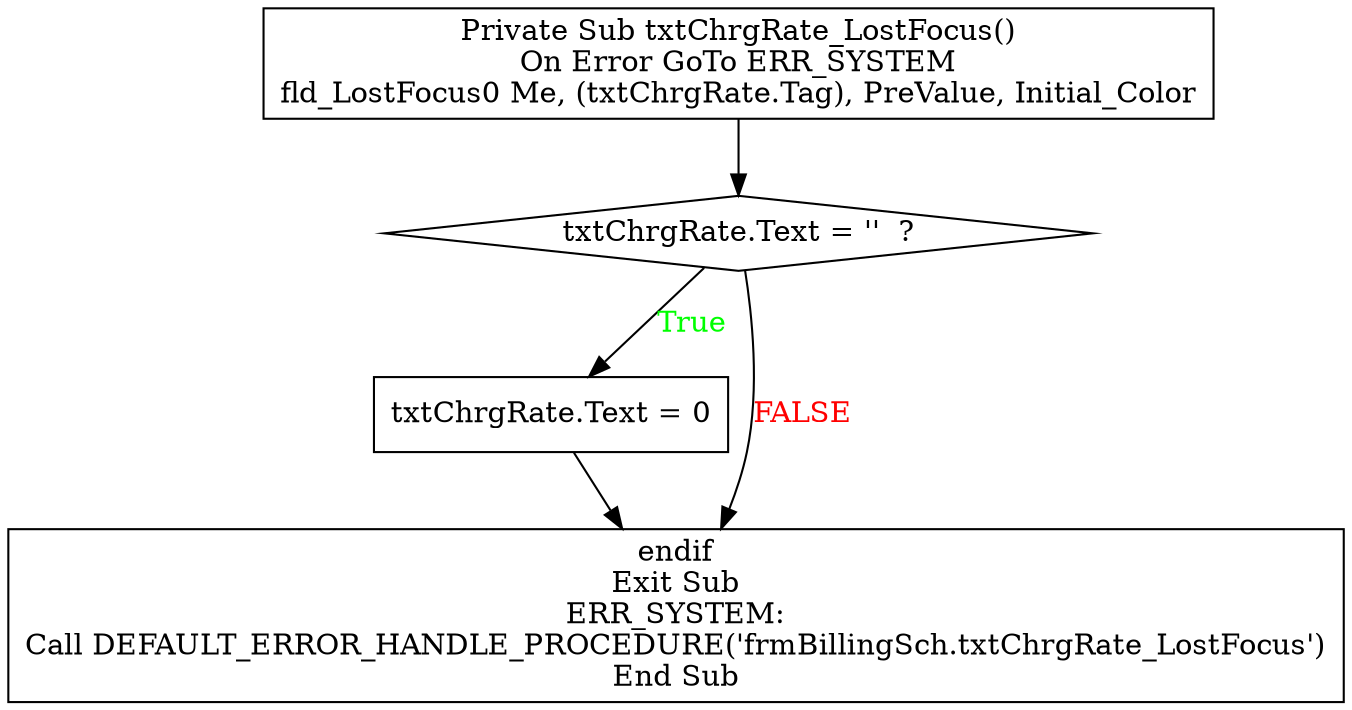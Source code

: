 digraph G{
Node_1 [ label ="Private Sub txtChrgRate_LostFocus()\nOn Error GoTo ERR_SYSTEM\nfld_LostFocus0 Me, (txtChrgRate.Tag), PreValue, Initial_Color",shape="box"];
Node_2 [ label ="txtChrgRate.Text = ''  ?",shape="diamond"];
Node_3 [ label ="txtChrgRate.Text = 0",shape="box"];
Node_4 [ label ="endif\nExit Sub\nERR_SYSTEM:\nCall DEFAULT_ERROR_HANDLE_PROCEDURE('frmBillingSch.txtChrgRate_LostFocus')\nEnd Sub",shape="box"];
Node_2 -> Node_3 [label="True",fontcolor="GREEN"];
Node_1 -> Node_2;
Node_2 -> Node_4 [label="FALSE",fontcolor="RED"];
Node_3 -> Node_4;
}
